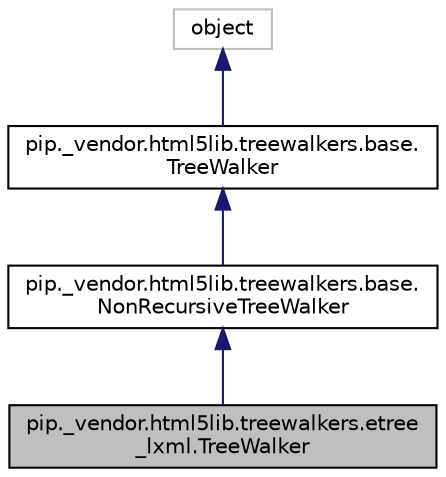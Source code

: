 digraph "pip._vendor.html5lib.treewalkers.etree_lxml.TreeWalker"
{
 // LATEX_PDF_SIZE
  edge [fontname="Helvetica",fontsize="10",labelfontname="Helvetica",labelfontsize="10"];
  node [fontname="Helvetica",fontsize="10",shape=record];
  Node1 [label="pip._vendor.html5lib.treewalkers.etree\l_lxml.TreeWalker",height=0.2,width=0.4,color="black", fillcolor="grey75", style="filled", fontcolor="black",tooltip=" "];
  Node2 -> Node1 [dir="back",color="midnightblue",fontsize="10",style="solid"];
  Node2 [label="pip._vendor.html5lib.treewalkers.base.\lNonRecursiveTreeWalker",height=0.2,width=0.4,color="black", fillcolor="white", style="filled",URL="$classpip_1_1__vendor_1_1html5lib_1_1treewalkers_1_1base_1_1_non_recursive_tree_walker.html",tooltip=" "];
  Node3 -> Node2 [dir="back",color="midnightblue",fontsize="10",style="solid"];
  Node3 [label="pip._vendor.html5lib.treewalkers.base.\lTreeWalker",height=0.2,width=0.4,color="black", fillcolor="white", style="filled",URL="$classpip_1_1__vendor_1_1html5lib_1_1treewalkers_1_1base_1_1_tree_walker.html",tooltip=" "];
  Node4 -> Node3 [dir="back",color="midnightblue",fontsize="10",style="solid"];
  Node4 [label="object",height=0.2,width=0.4,color="grey75", fillcolor="white", style="filled",tooltip=" "];
}
